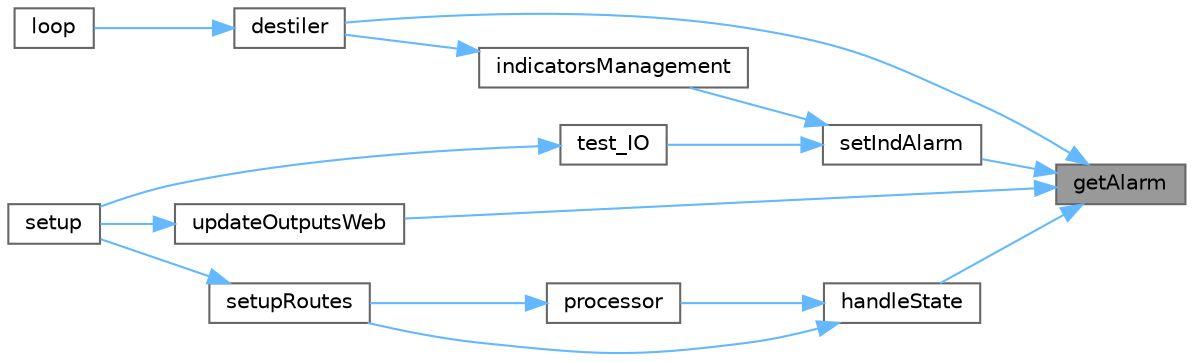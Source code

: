 digraph "getAlarm"
{
 // LATEX_PDF_SIZE
  bgcolor="transparent";
  edge [fontname=Helvetica,fontsize=10,labelfontname=Helvetica,labelfontsize=10];
  node [fontname=Helvetica,fontsize=10,shape=box,height=0.2,width=0.4];
  rankdir="RL";
  Node1 [id="Node000001",label="getAlarm",height=0.2,width=0.4,color="gray40", fillcolor="grey60", style="filled", fontcolor="black",tooltip="Get the Alarm object."];
  Node1 -> Node2 [id="edge29_Node000001_Node000002",dir="back",color="steelblue1",style="solid",tooltip=" "];
  Node2 [id="Node000002",label="destiler",height=0.2,width=0.4,color="grey40", fillcolor="white", style="filled",URL="$_a_p___destiler_8cpp.html#a59b4c2612675374aa0a9445d2f49d009",tooltip="APP Header."];
  Node2 -> Node3 [id="edge30_Node000002_Node000003",dir="back",color="steelblue1",style="solid",tooltip=" "];
  Node3 [id="Node000003",label="loop",height=0.2,width=0.4,color="grey40", fillcolor="white", style="filled",URL="$_a_p__main_8cpp.html#a0b33edabd7f1c4e4a0bf32c67269be2f",tooltip="Loop function to run the machine operation."];
  Node1 -> Node4 [id="edge31_Node000001_Node000004",dir="back",color="steelblue1",style="solid",tooltip=" "];
  Node4 [id="Node000004",label="handleState",height=0.2,width=0.4,color="grey40", fillcolor="white", style="filled",URL="$_m_d___web___handlers_8cpp.html#a5f2461b87633880956acaad69733ec8d",tooltip="Handle timer control."];
  Node4 -> Node5 [id="edge32_Node000004_Node000005",dir="back",color="steelblue1",style="solid",tooltip=" "];
  Node5 [id="Node000005",label="processor",height=0.2,width=0.4,color="grey40", fillcolor="white", style="filled",URL="$_m_d___web___handlers_8cpp.html#a0c021f9721c3b479757f8e1b40624b6c",tooltip="Handle toggle."];
  Node5 -> Node6 [id="edge33_Node000005_Node000006",dir="back",color="steelblue1",style="solid",tooltip=" "];
  Node6 [id="Node000006",label="setupRoutes",height=0.2,width=0.4,color="grey40", fillcolor="white", style="filled",URL="$_a_p___web_8cpp.html#a553ce9cca044d40931e5cbe9deb407e4",tooltip="Setup Calls."];
  Node6 -> Node7 [id="edge34_Node000006_Node000007",dir="back",color="steelblue1",style="solid",tooltip=" "];
  Node7 [id="Node000007",label="setup",height=0.2,width=0.4,color="grey40", fillcolor="white", style="filled",URL="$_a_p__main_8cpp.html#a4fc01d736fe50cf5b977f755b675f11d",tooltip="Create a webserver object that listens for HTTP request on port 80."];
  Node4 -> Node6 [id="edge35_Node000004_Node000006",dir="back",color="steelblue1",style="solid",tooltip=" "];
  Node1 -> Node8 [id="edge36_Node000001_Node000008",dir="back",color="steelblue1",style="solid",tooltip=" "];
  Node8 [id="Node000008",label="setIndAlarm",height=0.2,width=0.4,color="grey40", fillcolor="white", style="filled",URL="$_o_s___g_p_i_o_8cpp.html#a76b46044c939e363a3e761d515af2e1a",tooltip="Liga/desliga o indicador luminoso nivel agua minimo."];
  Node8 -> Node9 [id="edge37_Node000008_Node000009",dir="back",color="steelblue1",style="solid",tooltip=" "];
  Node9 [id="Node000009",label="indicatorsManagement",height=0.2,width=0.4,color="grey40", fillcolor="white", style="filled",URL="$_m_d___i_o_8cpp.html#a747c973d9633421336e8d59a78faf49f",tooltip="Toggle auto indicator."];
  Node9 -> Node2 [id="edge38_Node000009_Node000002",dir="back",color="steelblue1",style="solid",tooltip=" "];
  Node8 -> Node10 [id="edge39_Node000008_Node000010",dir="back",color="steelblue1",style="solid",tooltip=" "];
  Node10 [id="Node000010",label="test_IO",height=0.2,width=0.4,color="grey40", fillcolor="white", style="filled",URL="$_m_d___test___i_os_8cpp.html#a9e210ff652f1bccff9bb78912bd121c1",tooltip="Print number with new line."];
  Node10 -> Node7 [id="edge40_Node000010_Node000007",dir="back",color="steelblue1",style="solid",tooltip=" "];
  Node1 -> Node11 [id="edge41_Node000001_Node000011",dir="back",color="steelblue1",style="solid",tooltip=" "];
  Node11 [id="Node000011",label="updateOutputsWeb",height=0.2,width=0.4,color="grey40", fillcolor="white", style="filled",URL="$_m_d___web___i_o___mngmnt_8cpp.html#a76f121aef723f8209031f700a1cf5a61",tooltip="Mode management."];
  Node11 -> Node7 [id="edge42_Node000011_Node000007",dir="back",color="steelblue1",style="solid",tooltip=" "];
}
